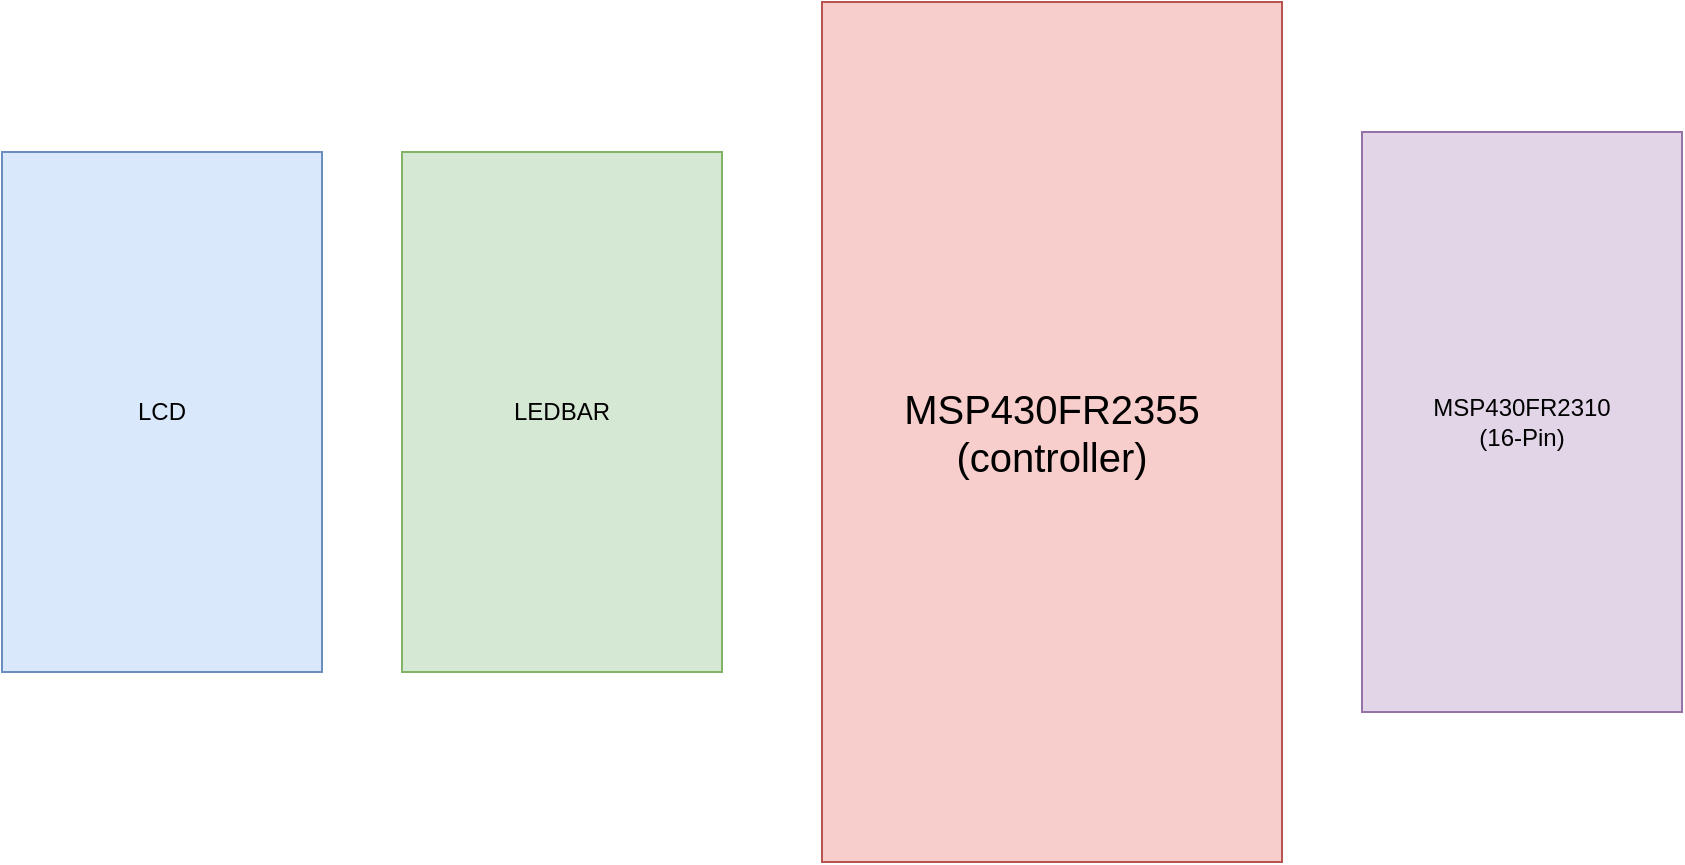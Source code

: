 <mxfile version="26.0.9">
  <diagram name="Page-1" id="0Q7VZ_S7cnzkjP_4s8MY">
    <mxGraphModel dx="1858" dy="690" grid="1" gridSize="10" guides="1" tooltips="1" connect="1" arrows="1" fold="1" page="1" pageScale="1" pageWidth="850" pageHeight="1100" math="0" shadow="0">
      <root>
        <mxCell id="0" />
        <mxCell id="1" parent="0" />
        <mxCell id="9x2usjZk49Wl1C-McuQ0-1" value="&lt;font style=&quot;font-size: 20px;&quot;&gt;MSP430FR2355&lt;/font&gt;&lt;div&gt;&lt;font style=&quot;font-size: 20px;&quot;&gt;(controller)&lt;/font&gt;&lt;/div&gt;" style="rounded=0;whiteSpace=wrap;html=1;fillColor=#f8cecc;strokeColor=#b85450;" vertex="1" parent="1">
          <mxGeometry x="250" y="125" width="230" height="430" as="geometry" />
        </mxCell>
        <mxCell id="9x2usjZk49Wl1C-McuQ0-2" value="MSP430FR2310&lt;br&gt;(16-Pin)" style="rounded=0;whiteSpace=wrap;html=1;fillColor=#e1d5e7;strokeColor=#9673a6;" vertex="1" parent="1">
          <mxGeometry x="520" y="190" width="160" height="290" as="geometry" />
        </mxCell>
        <mxCell id="9x2usjZk49Wl1C-McuQ0-3" value="LEDBAR" style="rounded=0;whiteSpace=wrap;html=1;fillColor=#d5e8d4;strokeColor=#82b366;" vertex="1" parent="1">
          <mxGeometry x="40" y="200" width="160" height="260" as="geometry" />
        </mxCell>
        <mxCell id="9x2usjZk49Wl1C-McuQ0-4" value="LCD" style="rounded=0;whiteSpace=wrap;html=1;fillColor=#dae8fc;strokeColor=#6c8ebf;" vertex="1" parent="1">
          <mxGeometry x="-160" y="200" width="160" height="260" as="geometry" />
        </mxCell>
      </root>
    </mxGraphModel>
  </diagram>
</mxfile>
